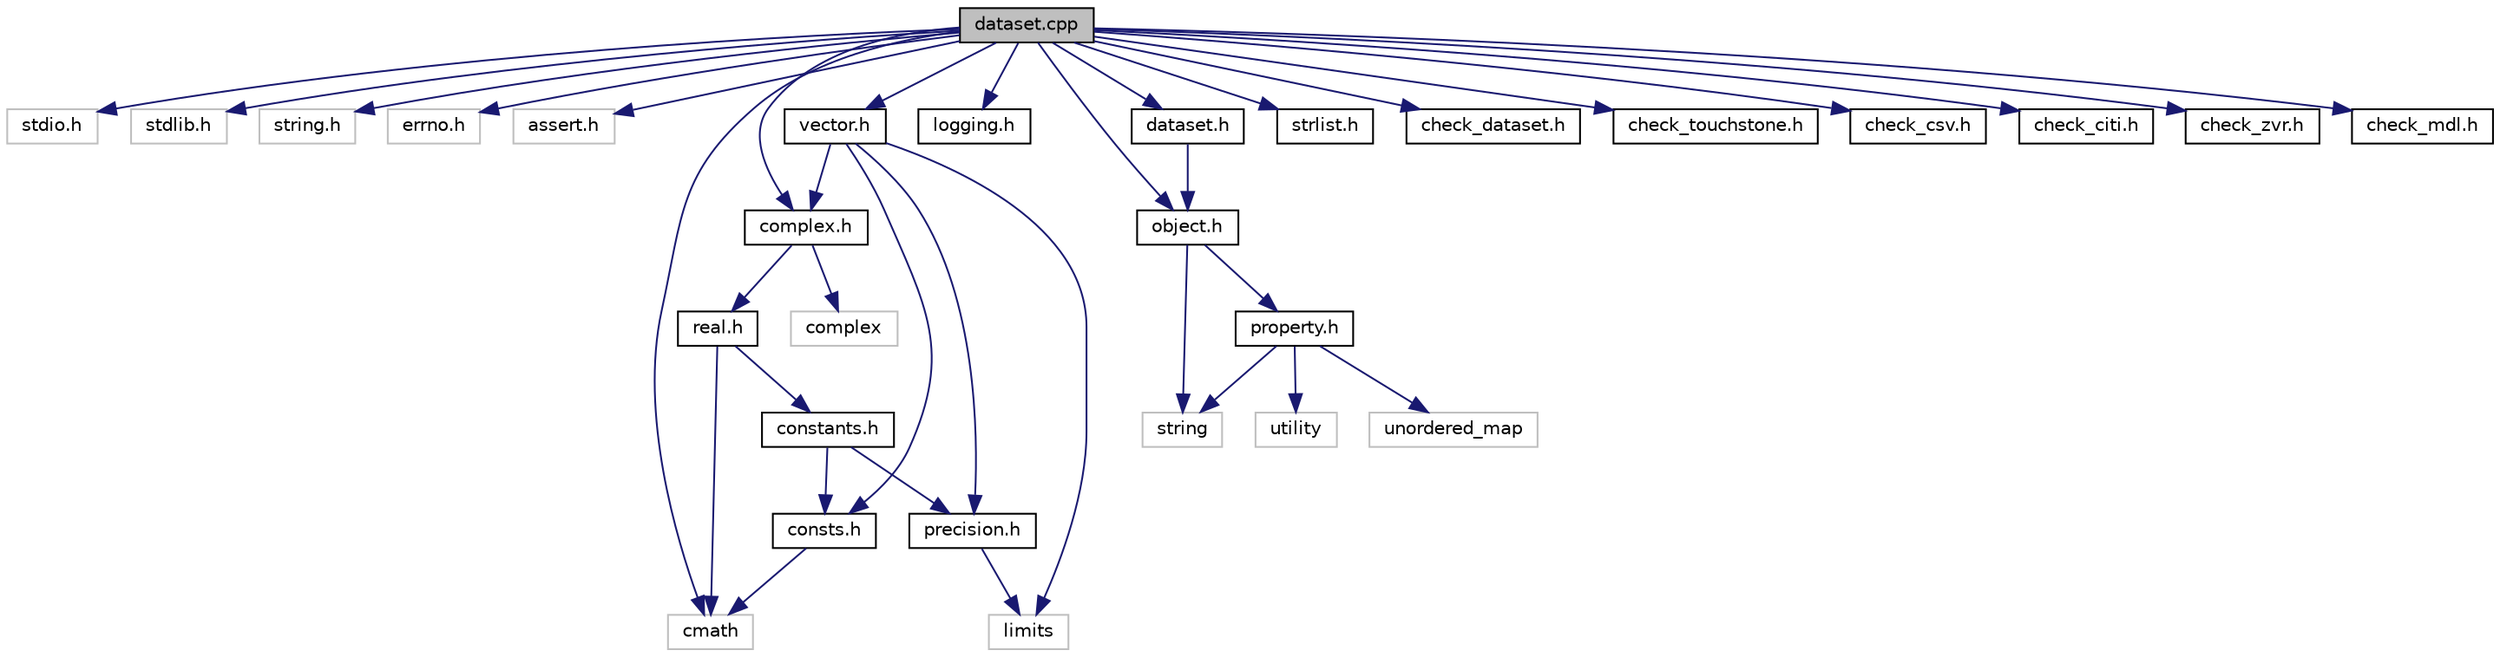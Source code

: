 digraph G
{
  edge [fontname="Helvetica",fontsize="10",labelfontname="Helvetica",labelfontsize="10"];
  node [fontname="Helvetica",fontsize="10",shape=record];
  Node1 [label="dataset.cpp",height=0.2,width=0.4,color="black", fillcolor="grey75", style="filled" fontcolor="black"];
  Node1 -> Node2 [color="midnightblue",fontsize="10",style="solid",fontname="Helvetica"];
  Node2 [label="stdio.h",height=0.2,width=0.4,color="grey75", fillcolor="white", style="filled"];
  Node1 -> Node3 [color="midnightblue",fontsize="10",style="solid",fontname="Helvetica"];
  Node3 [label="stdlib.h",height=0.2,width=0.4,color="grey75", fillcolor="white", style="filled"];
  Node1 -> Node4 [color="midnightblue",fontsize="10",style="solid",fontname="Helvetica"];
  Node4 [label="string.h",height=0.2,width=0.4,color="grey75", fillcolor="white", style="filled"];
  Node1 -> Node5 [color="midnightblue",fontsize="10",style="solid",fontname="Helvetica"];
  Node5 [label="errno.h",height=0.2,width=0.4,color="grey75", fillcolor="white", style="filled"];
  Node1 -> Node6 [color="midnightblue",fontsize="10",style="solid",fontname="Helvetica"];
  Node6 [label="assert.h",height=0.2,width=0.4,color="grey75", fillcolor="white", style="filled"];
  Node1 -> Node7 [color="midnightblue",fontsize="10",style="solid",fontname="Helvetica"];
  Node7 [label="cmath",height=0.2,width=0.4,color="grey75", fillcolor="white", style="filled"];
  Node1 -> Node8 [color="midnightblue",fontsize="10",style="solid",fontname="Helvetica"];
  Node8 [label="logging.h",height=0.2,width=0.4,color="black", fillcolor="white", style="filled",URL="$logging_8h.html"];
  Node1 -> Node9 [color="midnightblue",fontsize="10",style="solid",fontname="Helvetica"];
  Node9 [label="complex.h",height=0.2,width=0.4,color="black", fillcolor="white", style="filled",URL="$complex_8h.html"];
  Node9 -> Node10 [color="midnightblue",fontsize="10",style="solid",fontname="Helvetica"];
  Node10 [label="complex",height=0.2,width=0.4,color="grey75", fillcolor="white", style="filled"];
  Node9 -> Node11 [color="midnightblue",fontsize="10",style="solid",fontname="Helvetica"];
  Node11 [label="real.h",height=0.2,width=0.4,color="black", fillcolor="white", style="filled",URL="$real_8h.html"];
  Node11 -> Node7 [color="midnightblue",fontsize="10",style="solid",fontname="Helvetica"];
  Node11 -> Node12 [color="midnightblue",fontsize="10",style="solid",fontname="Helvetica"];
  Node12 [label="constants.h",height=0.2,width=0.4,color="black", fillcolor="white", style="filled",URL="$constants_8h.html",tooltip="Global physical constants header file."];
  Node12 -> Node13 [color="midnightblue",fontsize="10",style="solid",fontname="Helvetica"];
  Node13 [label="consts.h",height=0.2,width=0.4,color="black", fillcolor="white", style="filled",URL="$consts_8h.html",tooltip="Global math constants header file."];
  Node13 -> Node7 [color="midnightblue",fontsize="10",style="solid",fontname="Helvetica"];
  Node12 -> Node14 [color="midnightblue",fontsize="10",style="solid",fontname="Helvetica"];
  Node14 [label="precision.h",height=0.2,width=0.4,color="black", fillcolor="white", style="filled",URL="$precision_8h.html"];
  Node14 -> Node15 [color="midnightblue",fontsize="10",style="solid",fontname="Helvetica"];
  Node15 [label="limits",height=0.2,width=0.4,color="grey75", fillcolor="white", style="filled"];
  Node1 -> Node16 [color="midnightblue",fontsize="10",style="solid",fontname="Helvetica"];
  Node16 [label="object.h",height=0.2,width=0.4,color="black", fillcolor="white", style="filled",URL="$object_8h.html"];
  Node16 -> Node17 [color="midnightblue",fontsize="10",style="solid",fontname="Helvetica"];
  Node17 [label="string",height=0.2,width=0.4,color="grey75", fillcolor="white", style="filled"];
  Node16 -> Node18 [color="midnightblue",fontsize="10",style="solid",fontname="Helvetica"];
  Node18 [label="property.h",height=0.2,width=0.4,color="black", fillcolor="white", style="filled",URL="$property_8h.html"];
  Node18 -> Node17 [color="midnightblue",fontsize="10",style="solid",fontname="Helvetica"];
  Node18 -> Node19 [color="midnightblue",fontsize="10",style="solid",fontname="Helvetica"];
  Node19 [label="unordered_map",height=0.2,width=0.4,color="grey75", fillcolor="white", style="filled"];
  Node18 -> Node20 [color="midnightblue",fontsize="10",style="solid",fontname="Helvetica"];
  Node20 [label="utility",height=0.2,width=0.4,color="grey75", fillcolor="white", style="filled"];
  Node1 -> Node21 [color="midnightblue",fontsize="10",style="solid",fontname="Helvetica"];
  Node21 [label="strlist.h",height=0.2,width=0.4,color="black", fillcolor="white", style="filled",URL="$strlist_8h.html"];
  Node1 -> Node22 [color="midnightblue",fontsize="10",style="solid",fontname="Helvetica"];
  Node22 [label="vector.h",height=0.2,width=0.4,color="black", fillcolor="white", style="filled",URL="$vector_8h.html"];
  Node22 -> Node15 [color="midnightblue",fontsize="10",style="solid",fontname="Helvetica"];
  Node22 -> Node13 [color="midnightblue",fontsize="10",style="solid",fontname="Helvetica"];
  Node22 -> Node14 [color="midnightblue",fontsize="10",style="solid",fontname="Helvetica"];
  Node22 -> Node9 [color="midnightblue",fontsize="10",style="solid",fontname="Helvetica"];
  Node1 -> Node23 [color="midnightblue",fontsize="10",style="solid",fontname="Helvetica"];
  Node23 [label="dataset.h",height=0.2,width=0.4,color="black", fillcolor="white", style="filled",URL="$dataset_8h.html"];
  Node23 -> Node16 [color="midnightblue",fontsize="10",style="solid",fontname="Helvetica"];
  Node1 -> Node24 [color="midnightblue",fontsize="10",style="solid",fontname="Helvetica"];
  Node24 [label="check_dataset.h",height=0.2,width=0.4,color="black", fillcolor="white", style="filled",URL="$check__dataset_8h.html"];
  Node1 -> Node25 [color="midnightblue",fontsize="10",style="solid",fontname="Helvetica"];
  Node25 [label="check_touchstone.h",height=0.2,width=0.4,color="black", fillcolor="white", style="filled",URL="$check__touchstone_8h.html"];
  Node1 -> Node26 [color="midnightblue",fontsize="10",style="solid",fontname="Helvetica"];
  Node26 [label="check_csv.h",height=0.2,width=0.4,color="black", fillcolor="white", style="filled",URL="$check__csv_8h.html"];
  Node1 -> Node27 [color="midnightblue",fontsize="10",style="solid",fontname="Helvetica"];
  Node27 [label="check_citi.h",height=0.2,width=0.4,color="black", fillcolor="white", style="filled",URL="$check__citi_8h.html"];
  Node1 -> Node28 [color="midnightblue",fontsize="10",style="solid",fontname="Helvetica"];
  Node28 [label="check_zvr.h",height=0.2,width=0.4,color="black", fillcolor="white", style="filled",URL="$check__zvr_8h.html"];
  Node1 -> Node29 [color="midnightblue",fontsize="10",style="solid",fontname="Helvetica"];
  Node29 [label="check_mdl.h",height=0.2,width=0.4,color="black", fillcolor="white", style="filled",URL="$check__mdl_8h.html"];
}
